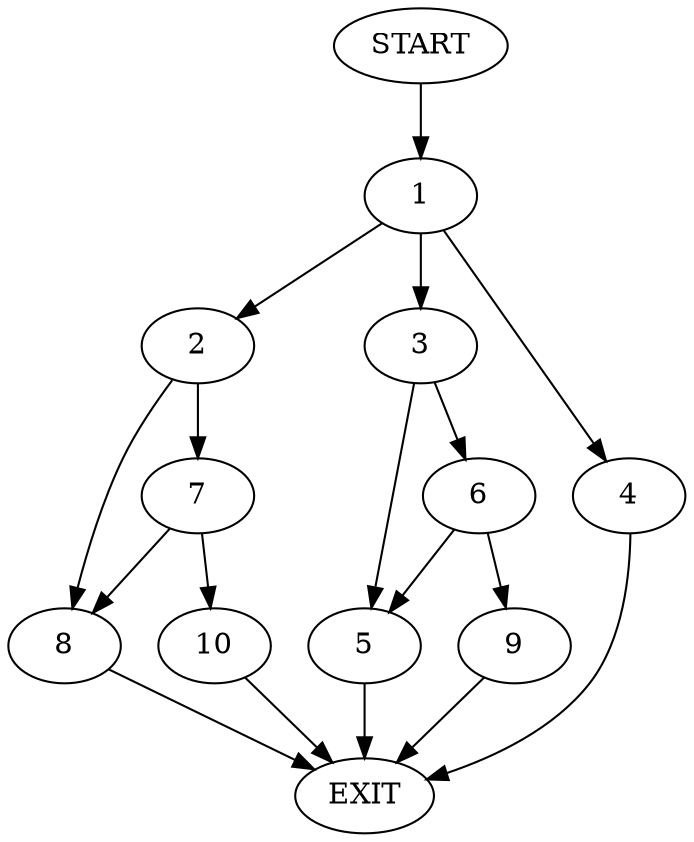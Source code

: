 digraph {
0 [label="START"]
11 [label="EXIT"]
0 -> 1
1 -> 2
1 -> 3
1 -> 4
4 -> 11
3 -> 5
3 -> 6
2 -> 7
2 -> 8
5 -> 11
6 -> 5
6 -> 9
9 -> 11
7 -> 10
7 -> 8
8 -> 11
10 -> 11
}
